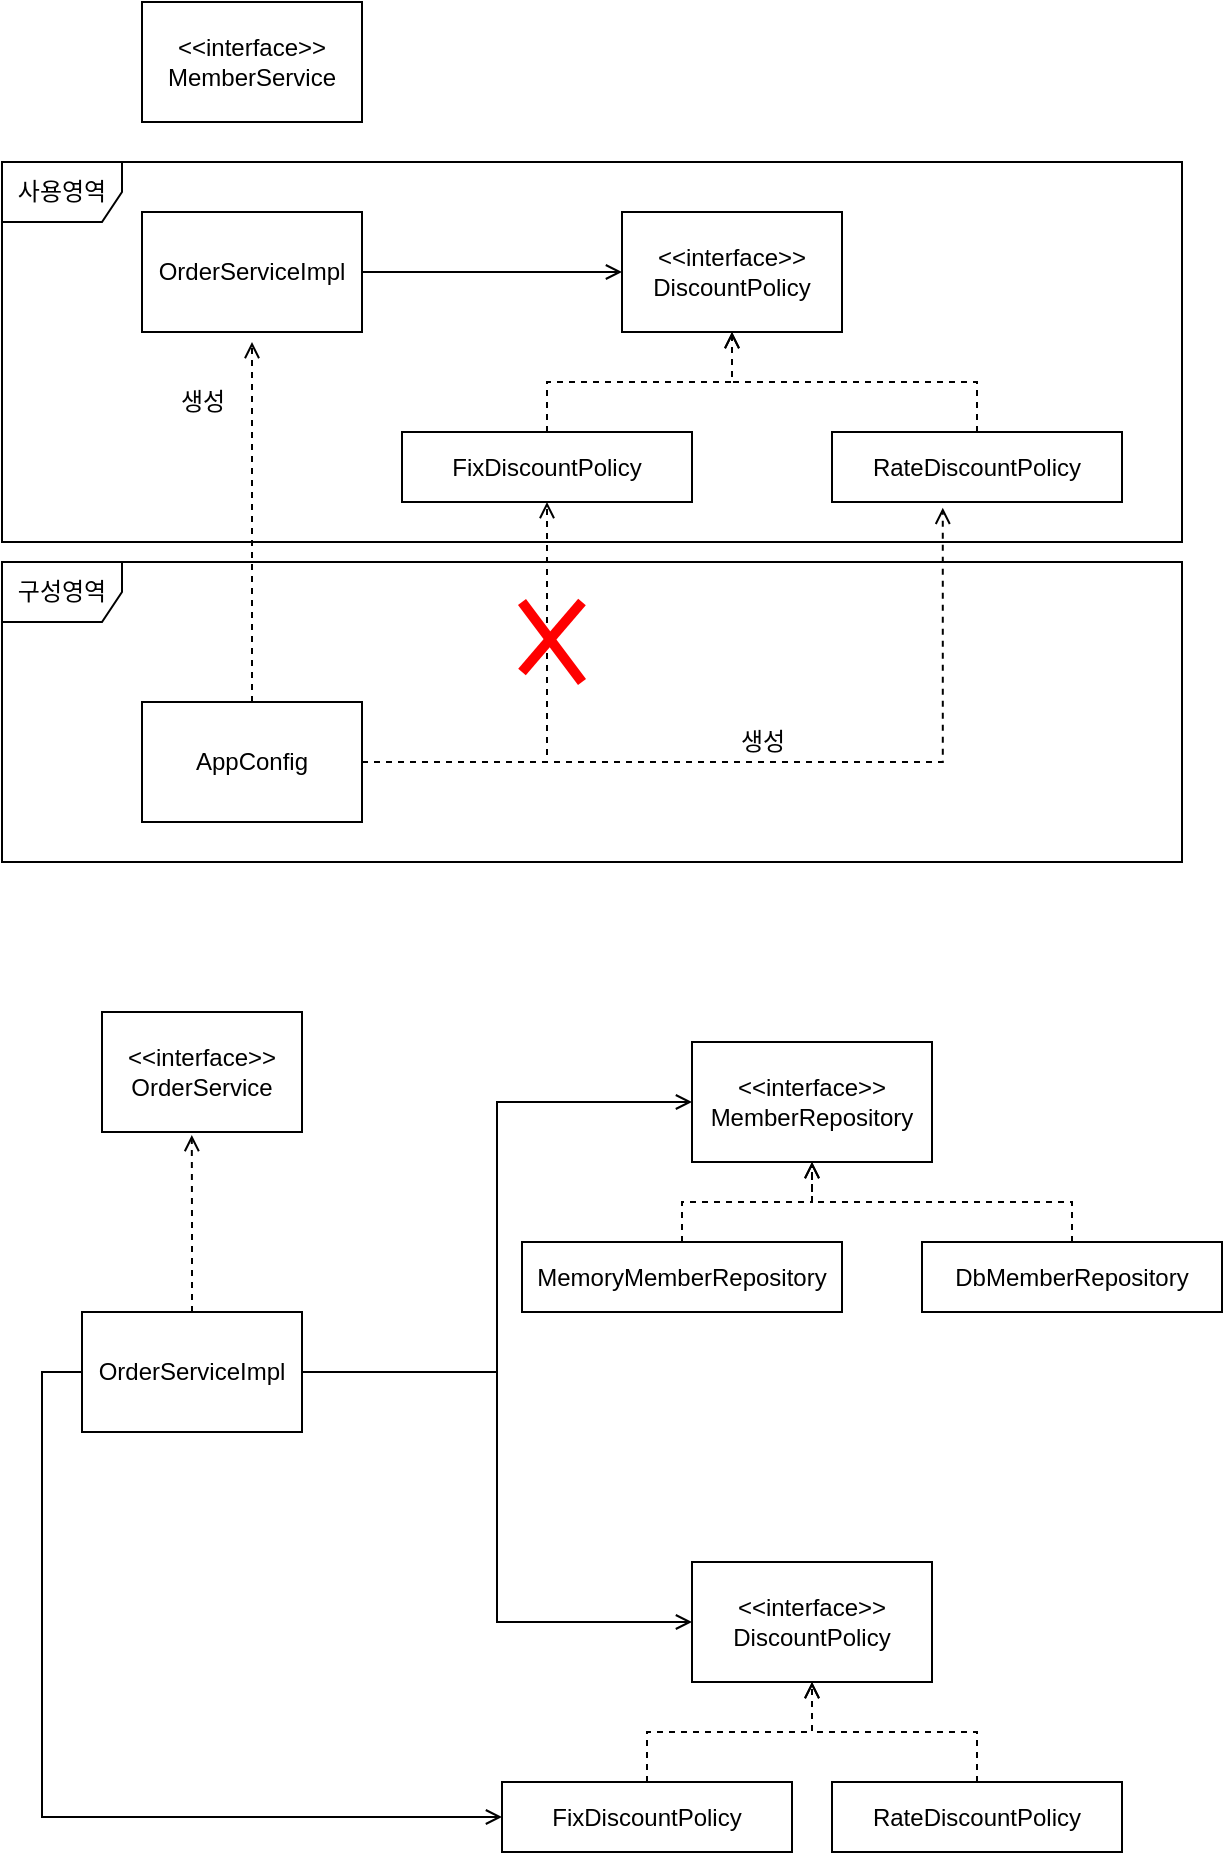 <mxfile version="16.5.6" type="github">
  <diagram id="C5RBs43oDa-KdzZeNtuy" name="Page-1">
    <mxGraphModel dx="654" dy="478" grid="1" gridSize="10" guides="1" tooltips="1" connect="1" arrows="1" fold="1" page="1" pageScale="1" pageWidth="827" pageHeight="1169" math="0" shadow="0">
      <root>
        <mxCell id="WIyWlLk6GJQsqaUBKTNV-0" />
        <mxCell id="WIyWlLk6GJQsqaUBKTNV-1" parent="WIyWlLk6GJQsqaUBKTNV-0" />
        <mxCell id="-0Yw_6lSor3ZI01qzi_N-6" style="edgeStyle=orthogonalEdgeStyle;rounded=0;orthogonalLoop=1;jettySize=auto;html=1;exitX=1;exitY=0.5;exitDx=0;exitDy=0;entryX=0;entryY=0.5;entryDx=0;entryDy=0;endArrow=open;endFill=0;" edge="1" parent="WIyWlLk6GJQsqaUBKTNV-1" source="-0Yw_6lSor3ZI01qzi_N-3" target="-0Yw_6lSor3ZI01qzi_N-4">
          <mxGeometry relative="1" as="geometry" />
        </mxCell>
        <mxCell id="-0Yw_6lSor3ZI01qzi_N-10" style="edgeStyle=orthogonalEdgeStyle;rounded=0;orthogonalLoop=1;jettySize=auto;html=1;entryX=0;entryY=0.5;entryDx=0;entryDy=0;endArrow=open;endFill=0;" edge="1" parent="WIyWlLk6GJQsqaUBKTNV-1" source="-0Yw_6lSor3ZI01qzi_N-3" target="-0Yw_6lSor3ZI01qzi_N-9">
          <mxGeometry relative="1" as="geometry" />
        </mxCell>
        <mxCell id="-0Yw_6lSor3ZI01qzi_N-38" style="edgeStyle=orthogonalEdgeStyle;rounded=0;orthogonalLoop=1;jettySize=auto;html=1;entryX=0.449;entryY=1.025;entryDx=0;entryDy=0;entryPerimeter=0;dashed=1;startArrow=none;startFill=0;endArrow=open;endFill=0;strokeWidth=1;" edge="1" parent="WIyWlLk6GJQsqaUBKTNV-1" source="-0Yw_6lSor3ZI01qzi_N-3" target="-0Yw_6lSor3ZI01qzi_N-37">
          <mxGeometry relative="1" as="geometry" />
        </mxCell>
        <mxCell id="-0Yw_6lSor3ZI01qzi_N-50" style="edgeStyle=orthogonalEdgeStyle;rounded=0;orthogonalLoop=1;jettySize=auto;html=1;exitX=0;exitY=0.5;exitDx=0;exitDy=0;entryX=0;entryY=0.5;entryDx=0;entryDy=0;startArrow=none;startFill=0;endArrow=open;endFill=0;strokeWidth=1;" edge="1" parent="WIyWlLk6GJQsqaUBKTNV-1" source="-0Yw_6lSor3ZI01qzi_N-3" target="-0Yw_6lSor3ZI01qzi_N-33">
          <mxGeometry relative="1" as="geometry" />
        </mxCell>
        <mxCell id="-0Yw_6lSor3ZI01qzi_N-3" value="OrderServiceImpl" style="whiteSpace=wrap;html=1;" vertex="1" parent="WIyWlLk6GJQsqaUBKTNV-1">
          <mxGeometry x="80" y="735" width="110" height="60" as="geometry" />
        </mxCell>
        <mxCell id="-0Yw_6lSor3ZI01qzi_N-4" value="&amp;lt;&amp;lt;interface&amp;gt;&amp;gt;&lt;br&gt;MemberRepository" style="whiteSpace=wrap;html=1;" vertex="1" parent="WIyWlLk6GJQsqaUBKTNV-1">
          <mxGeometry x="385" y="600" width="120" height="60" as="geometry" />
        </mxCell>
        <mxCell id="-0Yw_6lSor3ZI01qzi_N-9" value="&amp;lt;&amp;lt;interface&amp;gt;&amp;gt;&lt;br&gt;DiscountPolicy" style="whiteSpace=wrap;html=1;" vertex="1" parent="WIyWlLk6GJQsqaUBKTNV-1">
          <mxGeometry x="385" y="860" width="120" height="60" as="geometry" />
        </mxCell>
        <mxCell id="-0Yw_6lSor3ZI01qzi_N-24" style="edgeStyle=orthogonalEdgeStyle;rounded=0;orthogonalLoop=1;jettySize=auto;html=1;startArrow=none;startFill=0;endArrow=open;endFill=0;strokeWidth=1;dashed=1;" edge="1" parent="WIyWlLk6GJQsqaUBKTNV-1" source="-0Yw_6lSor3ZI01qzi_N-20" target="-0Yw_6lSor3ZI01qzi_N-4">
          <mxGeometry relative="1" as="geometry" />
        </mxCell>
        <mxCell id="-0Yw_6lSor3ZI01qzi_N-20" value="MemoryMemberRepository" style="whiteSpace=wrap;html=1;" vertex="1" parent="WIyWlLk6GJQsqaUBKTNV-1">
          <mxGeometry x="300" y="700" width="160" height="35" as="geometry" />
        </mxCell>
        <mxCell id="-0Yw_6lSor3ZI01qzi_N-25" style="edgeStyle=orthogonalEdgeStyle;rounded=0;orthogonalLoop=1;jettySize=auto;html=1;entryX=0.5;entryY=1;entryDx=0;entryDy=0;startArrow=none;startFill=0;endArrow=open;endFill=0;strokeWidth=1;dashed=1;" edge="1" parent="WIyWlLk6GJQsqaUBKTNV-1" source="-0Yw_6lSor3ZI01qzi_N-22" target="-0Yw_6lSor3ZI01qzi_N-4">
          <mxGeometry relative="1" as="geometry" />
        </mxCell>
        <mxCell id="-0Yw_6lSor3ZI01qzi_N-22" value="DbMemberRepository" style="whiteSpace=wrap;html=1;" vertex="1" parent="WIyWlLk6GJQsqaUBKTNV-1">
          <mxGeometry x="500" y="700" width="150" height="35" as="geometry" />
        </mxCell>
        <mxCell id="-0Yw_6lSor3ZI01qzi_N-35" style="edgeStyle=orthogonalEdgeStyle;rounded=0;orthogonalLoop=1;jettySize=auto;html=1;entryX=0.5;entryY=1;entryDx=0;entryDy=0;dashed=1;startArrow=none;startFill=0;endArrow=open;endFill=0;strokeWidth=1;" edge="1" parent="WIyWlLk6GJQsqaUBKTNV-1" source="-0Yw_6lSor3ZI01qzi_N-33" target="-0Yw_6lSor3ZI01qzi_N-9">
          <mxGeometry relative="1" as="geometry" />
        </mxCell>
        <mxCell id="-0Yw_6lSor3ZI01qzi_N-33" value="FixDiscountPolicy" style="whiteSpace=wrap;html=1;" vertex="1" parent="WIyWlLk6GJQsqaUBKTNV-1">
          <mxGeometry x="290" y="970" width="145" height="35" as="geometry" />
        </mxCell>
        <mxCell id="-0Yw_6lSor3ZI01qzi_N-36" style="edgeStyle=orthogonalEdgeStyle;rounded=0;orthogonalLoop=1;jettySize=auto;html=1;dashed=1;startArrow=none;startFill=0;endArrow=open;endFill=0;strokeWidth=1;" edge="1" parent="WIyWlLk6GJQsqaUBKTNV-1" source="-0Yw_6lSor3ZI01qzi_N-34" target="-0Yw_6lSor3ZI01qzi_N-9">
          <mxGeometry relative="1" as="geometry" />
        </mxCell>
        <mxCell id="-0Yw_6lSor3ZI01qzi_N-34" value="RateDiscountPolicy" style="whiteSpace=wrap;html=1;" vertex="1" parent="WIyWlLk6GJQsqaUBKTNV-1">
          <mxGeometry x="455" y="970" width="145" height="35" as="geometry" />
        </mxCell>
        <mxCell id="-0Yw_6lSor3ZI01qzi_N-37" value="&amp;lt;&amp;lt;interface&amp;gt;&amp;gt;&lt;br&gt;OrderService" style="whiteSpace=wrap;html=1;" vertex="1" parent="WIyWlLk6GJQsqaUBKTNV-1">
          <mxGeometry x="90" y="585" width="100" height="60" as="geometry" />
        </mxCell>
        <mxCell id="-0Yw_6lSor3ZI01qzi_N-41" value="&amp;lt;&amp;lt;interface&amp;gt;&amp;gt;&lt;br&gt;DiscountPolicy" style="whiteSpace=wrap;html=1;" vertex="1" parent="WIyWlLk6GJQsqaUBKTNV-1">
          <mxGeometry x="350" y="185" width="110" height="60" as="geometry" />
        </mxCell>
        <mxCell id="-0Yw_6lSor3ZI01qzi_N-48" style="edgeStyle=orthogonalEdgeStyle;rounded=0;orthogonalLoop=1;jettySize=auto;html=1;entryX=0;entryY=0.5;entryDx=0;entryDy=0;startArrow=none;startFill=0;endArrow=open;endFill=0;strokeWidth=1;exitX=1;exitY=0.5;exitDx=0;exitDy=0;" edge="1" parent="WIyWlLk6GJQsqaUBKTNV-1" source="-0Yw_6lSor3ZI01qzi_N-46" target="-0Yw_6lSor3ZI01qzi_N-41">
          <mxGeometry relative="1" as="geometry">
            <mxPoint x="290" y="215" as="sourcePoint" />
          </mxGeometry>
        </mxCell>
        <mxCell id="-0Yw_6lSor3ZI01qzi_N-46" value="OrderServiceImpl" style="whiteSpace=wrap;html=1;" vertex="1" parent="WIyWlLk6GJQsqaUBKTNV-1">
          <mxGeometry x="110" y="185" width="110" height="60" as="geometry" />
        </mxCell>
        <mxCell id="-0Yw_6lSor3ZI01qzi_N-52" value="&amp;lt;&amp;lt;interface&amp;gt;&amp;gt;&lt;br&gt;MemberService" style="whiteSpace=wrap;html=1;" vertex="1" parent="WIyWlLk6GJQsqaUBKTNV-1">
          <mxGeometry x="110" y="80" width="110" height="60" as="geometry" />
        </mxCell>
        <mxCell id="-0Yw_6lSor3ZI01qzi_N-62" style="edgeStyle=orthogonalEdgeStyle;rounded=0;orthogonalLoop=1;jettySize=auto;html=1;dashed=1;startArrow=none;startFill=0;endArrow=open;endFill=0;strokeWidth=1;" edge="1" parent="WIyWlLk6GJQsqaUBKTNV-1" source="-0Yw_6lSor3ZI01qzi_N-61">
          <mxGeometry relative="1" as="geometry">
            <mxPoint x="165" y="250" as="targetPoint" />
          </mxGeometry>
        </mxCell>
        <mxCell id="-0Yw_6lSor3ZI01qzi_N-63" style="edgeStyle=orthogonalEdgeStyle;rounded=0;orthogonalLoop=1;jettySize=auto;html=1;entryX=0.5;entryY=1;entryDx=0;entryDy=0;dashed=1;startArrow=none;startFill=0;endArrow=open;endFill=0;strokeWidth=1;" edge="1" parent="WIyWlLk6GJQsqaUBKTNV-1" source="-0Yw_6lSor3ZI01qzi_N-61" target="-0Yw_6lSor3ZI01qzi_N-68">
          <mxGeometry relative="1" as="geometry">
            <mxPoint x="310" y="340" as="targetPoint" />
          </mxGeometry>
        </mxCell>
        <mxCell id="-0Yw_6lSor3ZI01qzi_N-75" style="edgeStyle=orthogonalEdgeStyle;rounded=0;orthogonalLoop=1;jettySize=auto;html=1;entryX=0.382;entryY=1.082;entryDx=0;entryDy=0;entryPerimeter=0;dashed=1;startArrow=none;startFill=0;endArrow=open;endFill=0;strokeWidth=1;" edge="1" parent="WIyWlLk6GJQsqaUBKTNV-1" source="-0Yw_6lSor3ZI01qzi_N-61" target="-0Yw_6lSor3ZI01qzi_N-70">
          <mxGeometry relative="1" as="geometry" />
        </mxCell>
        <mxCell id="-0Yw_6lSor3ZI01qzi_N-61" value="AppConfig" style="whiteSpace=wrap;html=1;" vertex="1" parent="WIyWlLk6GJQsqaUBKTNV-1">
          <mxGeometry x="110" y="430" width="110" height="60" as="geometry" />
        </mxCell>
        <mxCell id="-0Yw_6lSor3ZI01qzi_N-64" value="생성" style="text;html=1;align=center;verticalAlign=middle;resizable=0;points=[];autosize=1;strokeColor=none;fillColor=none;" vertex="1" parent="WIyWlLk6GJQsqaUBKTNV-1">
          <mxGeometry x="400" y="440" width="40" height="20" as="geometry" />
        </mxCell>
        <mxCell id="-0Yw_6lSor3ZI01qzi_N-65" value="생성" style="text;html=1;align=center;verticalAlign=middle;resizable=0;points=[];autosize=1;strokeColor=none;fillColor=none;" vertex="1" parent="WIyWlLk6GJQsqaUBKTNV-1">
          <mxGeometry x="120" y="270" width="40" height="20" as="geometry" />
        </mxCell>
        <mxCell id="-0Yw_6lSor3ZI01qzi_N-74" style="edgeStyle=orthogonalEdgeStyle;rounded=0;orthogonalLoop=1;jettySize=auto;html=1;entryX=0.5;entryY=1;entryDx=0;entryDy=0;dashed=1;startArrow=none;startFill=0;endArrow=open;endFill=0;strokeWidth=1;" edge="1" parent="WIyWlLk6GJQsqaUBKTNV-1" source="-0Yw_6lSor3ZI01qzi_N-68" target="-0Yw_6lSor3ZI01qzi_N-41">
          <mxGeometry relative="1" as="geometry" />
        </mxCell>
        <mxCell id="-0Yw_6lSor3ZI01qzi_N-68" value="FixDiscountPolicy" style="whiteSpace=wrap;html=1;" vertex="1" parent="WIyWlLk6GJQsqaUBKTNV-1">
          <mxGeometry x="240" y="295" width="145" height="35" as="geometry" />
        </mxCell>
        <mxCell id="-0Yw_6lSor3ZI01qzi_N-73" style="edgeStyle=orthogonalEdgeStyle;rounded=0;orthogonalLoop=1;jettySize=auto;html=1;entryX=0.5;entryY=1;entryDx=0;entryDy=0;dashed=1;startArrow=none;startFill=0;endArrow=open;endFill=0;strokeWidth=1;" edge="1" parent="WIyWlLk6GJQsqaUBKTNV-1" source="-0Yw_6lSor3ZI01qzi_N-70" target="-0Yw_6lSor3ZI01qzi_N-41">
          <mxGeometry relative="1" as="geometry" />
        </mxCell>
        <mxCell id="-0Yw_6lSor3ZI01qzi_N-70" value="RateDiscountPolicy" style="whiteSpace=wrap;html=1;" vertex="1" parent="WIyWlLk6GJQsqaUBKTNV-1">
          <mxGeometry x="455" y="295" width="145" height="35" as="geometry" />
        </mxCell>
        <mxCell id="-0Yw_6lSor3ZI01qzi_N-77" value="" style="endArrow=none;html=1;rounded=0;strokeWidth=5;strokeColor=#FF0000;" edge="1" parent="WIyWlLk6GJQsqaUBKTNV-1">
          <mxGeometry width="50" height="50" relative="1" as="geometry">
            <mxPoint x="300" y="415" as="sourcePoint" />
            <mxPoint x="330" y="380" as="targetPoint" />
          </mxGeometry>
        </mxCell>
        <mxCell id="-0Yw_6lSor3ZI01qzi_N-78" value="" style="endArrow=none;html=1;rounded=0;strokeWidth=5;strokeColor=#FF0000;" edge="1" parent="WIyWlLk6GJQsqaUBKTNV-1">
          <mxGeometry width="50" height="50" relative="1" as="geometry">
            <mxPoint x="300" y="380" as="sourcePoint" />
            <mxPoint x="330" y="420" as="targetPoint" />
          </mxGeometry>
        </mxCell>
        <mxCell id="-0Yw_6lSor3ZI01qzi_N-79" value="구성영역" style="shape=umlFrame;whiteSpace=wrap;html=1;" vertex="1" parent="WIyWlLk6GJQsqaUBKTNV-1">
          <mxGeometry x="40" y="360" width="590" height="150" as="geometry" />
        </mxCell>
        <mxCell id="-0Yw_6lSor3ZI01qzi_N-80" value="사용영역" style="shape=umlFrame;whiteSpace=wrap;html=1;" vertex="1" parent="WIyWlLk6GJQsqaUBKTNV-1">
          <mxGeometry x="40" y="160" width="590" height="190" as="geometry" />
        </mxCell>
      </root>
    </mxGraphModel>
  </diagram>
</mxfile>
